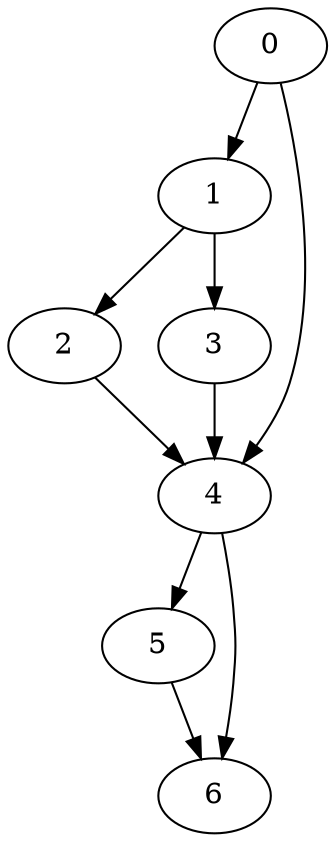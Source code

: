 digraph {
	0
	1
	2
	3
	4
	5
	6
	1 -> 3
	0 -> 4
	2 -> 4
	3 -> 4
	4 -> 5
	4 -> 6
	5 -> 6
	0 -> 1
	1 -> 2
}
